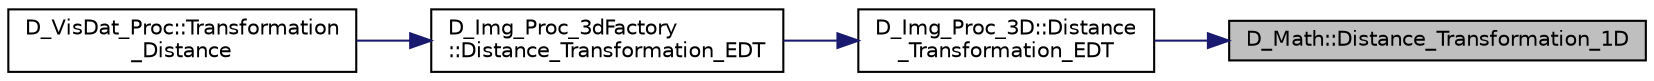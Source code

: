 digraph "D_Math::Distance_Transformation_1D"
{
 // LATEX_PDF_SIZE
  edge [fontname="Helvetica",fontsize="10",labelfontname="Helvetica",labelfontsize="10"];
  node [fontname="Helvetica",fontsize="10",shape=record];
  rankdir="RL";
  Node1 [label="D_Math::Distance_Transformation_1D",height=0.2,width=0.4,color="black", fillcolor="grey75", style="filled", fontcolor="black",tooltip=" "];
  Node1 -> Node2 [dir="back",color="midnightblue",fontsize="10",style="solid",fontname="Helvetica"];
  Node2 [label="D_Img_Proc_3D::Distance\l_Transformation_EDT",height=0.2,width=0.4,color="black", fillcolor="white", style="filled",URL="$class_d___img___proc__3_d.html#a8af03bcef327ac117ea57d01a61b9a75",tooltip=" "];
  Node2 -> Node3 [dir="back",color="midnightblue",fontsize="10",style="solid",fontname="Helvetica"];
  Node3 [label="D_Img_Proc_3dFactory\l::Distance_Transformation_EDT",height=0.2,width=0.4,color="black", fillcolor="white", style="filled",URL="$class_d___img___proc__3d_factory.html#a7317815b7948ebd00848023684dbbfa9",tooltip=" "];
  Node3 -> Node4 [dir="back",color="midnightblue",fontsize="10",style="solid",fontname="Helvetica"];
  Node4 [label="D_VisDat_Proc::Transformation\l_Distance",height=0.2,width=0.4,color="black", fillcolor="white", style="filled",URL="$class_d___vis_dat___proc.html#a3a78a66e99cdda5effba9769a6726750",tooltip=" "];
}
